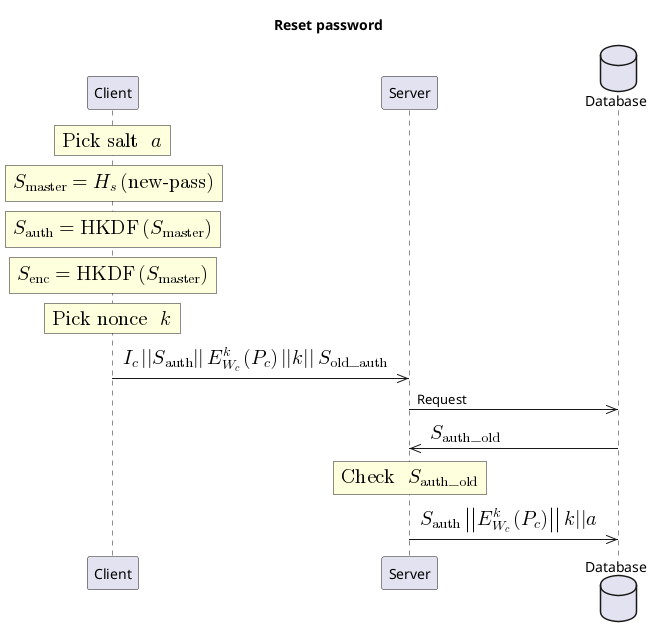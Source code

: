 @startuml
title Reset password

participant Client
participant Server
database Database


rnote over Client
  <math>"Pick salt " a</math>
end rnote

rnote over Client
  <math>S_"master" = H_s("new-pass")</math>
end rnote
rnote over Client
  <math>S_"auth" = "HKDF"(S_"master")</math>
end rnote
rnote over Client
  <math>S_"enc" = "HKDF"(S_"master")</math>
end rnote

rnote over Client
  <math>"Pick nonce " k</math>
end rnote


Client ->> Server: <math>I_c || S_"auth" || E_{W_c}^k(P_c) || k || S_{"old_auth"}</math>
Server ->> Database: Request
Database ->> Server: <math>S_{"auth_old"}</math>


rnote over Server
    <math>"Check " S_{"auth_old"}</math>
end rnote


Server ->> Database: <math>S_"auth" || E_{W_c}^{k}(P_c) || k || a</math>
@enduml